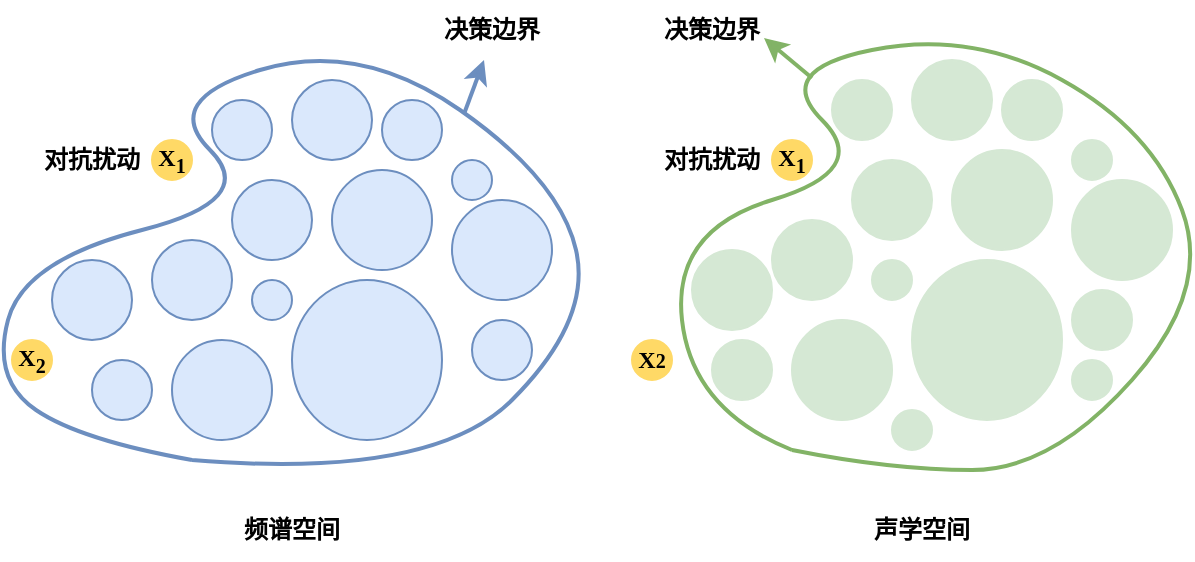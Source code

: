 <mxfile version="24.4.8" type="github">
  <diagram name="第 1 页" id="1KbhEXzSuvI97wwkLXDz">
    <mxGraphModel dx="842" dy="523" grid="0" gridSize="10" guides="1" tooltips="1" connect="1" arrows="1" fold="1" page="1" pageScale="1" pageWidth="827" pageHeight="1169" math="0" shadow="0">
      <root>
        <mxCell id="0" />
        <mxCell id="1" parent="0" />
        <mxCell id="-vQ6YhgY58RGX5Yvwsal-1" value="" style="curved=1;endArrow=none;html=1;rounded=0;endFill=0;fontStyle=0;fillColor=#dae8fc;strokeColor=#6c8ebf;strokeWidth=2;" edge="1" parent="1">
          <mxGeometry width="50" height="50" relative="1" as="geometry">
            <mxPoint x="204" y="260" as="sourcePoint" />
            <mxPoint x="204" y="260" as="targetPoint" />
            <Array as="points">
              <mxPoint x="148" y="250" />
              <mxPoint x="104" y="220" />
              <mxPoint x="120" y="160" />
              <mxPoint x="238" y="130" />
              <mxPoint x="188" y="80" />
              <mxPoint x="288" y="50" />
              <mxPoint x="388" y="120" />
              <mxPoint x="404" y="190" />
              <mxPoint x="324" y="270" />
            </Array>
          </mxGeometry>
        </mxCell>
        <mxCell id="-vQ6YhgY58RGX5Yvwsal-2" value="" style="curved=1;endArrow=none;html=1;rounded=0;endFill=0;fillColor=#d5e8d4;strokeColor=#82b366;strokeWidth=2;" edge="1" parent="1">
          <mxGeometry width="50" height="50" relative="1" as="geometry">
            <mxPoint x="504" y="255" as="sourcePoint" />
            <mxPoint x="504" y="255" as="targetPoint" />
            <Array as="points">
              <mxPoint x="454" y="235" />
              <mxPoint x="444" y="145" />
              <mxPoint x="544" y="115" />
              <mxPoint x="494" y="65" />
              <mxPoint x="594" y="45" />
              <mxPoint x="684" y="95" />
              <mxPoint x="714" y="175" />
              <mxPoint x="634" y="265" />
              <mxPoint x="554" y="265" />
            </Array>
          </mxGeometry>
        </mxCell>
        <mxCell id="-vQ6YhgY58RGX5Yvwsal-3" value="" style="ellipse;whiteSpace=wrap;html=1;fillColor=#dae8fc;strokeColor=#6c8ebf;" vertex="1" parent="1">
          <mxGeometry x="134" y="160" width="40" height="40" as="geometry" />
        </mxCell>
        <mxCell id="-vQ6YhgY58RGX5Yvwsal-4" value="" style="ellipse;whiteSpace=wrap;html=1;fillColor=#dae8fc;strokeColor=#6c8ebf;" vertex="1" parent="1">
          <mxGeometry x="194" y="200" width="50" height="50" as="geometry" />
        </mxCell>
        <mxCell id="-vQ6YhgY58RGX5Yvwsal-5" value="" style="ellipse;whiteSpace=wrap;html=1;fillColor=#dae8fc;strokeColor=#6c8ebf;" vertex="1" parent="1">
          <mxGeometry x="154" y="210" width="30" height="30" as="geometry" />
        </mxCell>
        <mxCell id="-vQ6YhgY58RGX5Yvwsal-6" value="" style="ellipse;whiteSpace=wrap;html=1;fillColor=#dae8fc;strokeColor=#6c8ebf;" vertex="1" parent="1">
          <mxGeometry x="184" y="150" width="40" height="40" as="geometry" />
        </mxCell>
        <mxCell id="-vQ6YhgY58RGX5Yvwsal-7" value="" style="ellipse;whiteSpace=wrap;html=1;fillColor=#dae8fc;strokeColor=#6c8ebf;" vertex="1" parent="1">
          <mxGeometry x="254" y="70" width="40" height="40" as="geometry" />
        </mxCell>
        <mxCell id="-vQ6YhgY58RGX5Yvwsal-8" value="" style="ellipse;whiteSpace=wrap;html=1;fillColor=#dae8fc;strokeColor=#6c8ebf;" vertex="1" parent="1">
          <mxGeometry x="214" y="80" width="30" height="30" as="geometry" />
        </mxCell>
        <mxCell id="-vQ6YhgY58RGX5Yvwsal-9" value="" style="ellipse;whiteSpace=wrap;html=1;fillColor=#dae8fc;strokeColor=#6c8ebf;" vertex="1" parent="1">
          <mxGeometry x="224" y="120" width="40" height="40" as="geometry" />
        </mxCell>
        <mxCell id="-vQ6YhgY58RGX5Yvwsal-10" value="" style="ellipse;whiteSpace=wrap;html=1;fillColor=#dae8fc;strokeColor=#6c8ebf;" vertex="1" parent="1">
          <mxGeometry x="254" y="170" width="75" height="80" as="geometry" />
        </mxCell>
        <mxCell id="-vQ6YhgY58RGX5Yvwsal-11" value="" style="ellipse;whiteSpace=wrap;html=1;fillColor=#dae8fc;strokeColor=#6c8ebf;" vertex="1" parent="1">
          <mxGeometry x="234" y="170" width="20" height="20" as="geometry" />
        </mxCell>
        <mxCell id="-vQ6YhgY58RGX5Yvwsal-12" value="" style="ellipse;whiteSpace=wrap;html=1;fillColor=#dae8fc;strokeColor=#6c8ebf;" vertex="1" parent="1">
          <mxGeometry x="274" y="115" width="50" height="50" as="geometry" />
        </mxCell>
        <mxCell id="-vQ6YhgY58RGX5Yvwsal-13" value="" style="ellipse;whiteSpace=wrap;html=1;fillColor=#dae8fc;strokeColor=#6c8ebf;" vertex="1" parent="1">
          <mxGeometry x="299" y="80" width="30" height="30" as="geometry" />
        </mxCell>
        <mxCell id="-vQ6YhgY58RGX5Yvwsal-14" value="" style="ellipse;whiteSpace=wrap;html=1;fillColor=#dae8fc;strokeColor=#6c8ebf;" vertex="1" parent="1">
          <mxGeometry x="334" y="130" width="50" height="50" as="geometry" />
        </mxCell>
        <mxCell id="-vQ6YhgY58RGX5Yvwsal-15" value="" style="ellipse;whiteSpace=wrap;html=1;fillColor=#dae8fc;strokeColor=#6c8ebf;" vertex="1" parent="1">
          <mxGeometry x="334" y="110" width="20" height="20" as="geometry" />
        </mxCell>
        <mxCell id="-vQ6YhgY58RGX5Yvwsal-16" value="X&lt;sub&gt;1&lt;/sub&gt;" style="ellipse;whiteSpace=wrap;html=1;fillColor=#FFD966;strokeColor=#FFD966;fontStyle=1;fontFamily=Times New Roman;" vertex="1" parent="1">
          <mxGeometry x="184" y="100" width="20" height="20" as="geometry" />
        </mxCell>
        <mxCell id="-vQ6YhgY58RGX5Yvwsal-18" value="" style="ellipse;whiteSpace=wrap;html=1;fillColor=#D5E8D4;strokeColor=#D5E8D4;" vertex="1" parent="1">
          <mxGeometry x="454" y="155" width="40" height="40" as="geometry" />
        </mxCell>
        <mxCell id="-vQ6YhgY58RGX5Yvwsal-19" value="" style="ellipse;whiteSpace=wrap;html=1;fillColor=#D5E8D4;strokeColor=#D5E8D4;" vertex="1" parent="1">
          <mxGeometry x="504" y="190" width="50" height="50" as="geometry" />
        </mxCell>
        <mxCell id="-vQ6YhgY58RGX5Yvwsal-20" value="" style="ellipse;whiteSpace=wrap;html=1;fillColor=#D5E8D4;strokeColor=#D5E8D4;" vertex="1" parent="1">
          <mxGeometry x="464" y="200" width="30" height="30" as="geometry" />
        </mxCell>
        <mxCell id="-vQ6YhgY58RGX5Yvwsal-21" value="" style="ellipse;whiteSpace=wrap;html=1;fillColor=#D5E8D4;strokeColor=#D5E8D4;" vertex="1" parent="1">
          <mxGeometry x="494" y="140" width="40" height="40" as="geometry" />
        </mxCell>
        <mxCell id="-vQ6YhgY58RGX5Yvwsal-22" value="" style="ellipse;whiteSpace=wrap;html=1;fillColor=#D5E8D4;strokeColor=#D5E8D4;" vertex="1" parent="1">
          <mxGeometry x="564" y="60" width="40" height="40" as="geometry" />
        </mxCell>
        <mxCell id="-vQ6YhgY58RGX5Yvwsal-23" value="" style="ellipse;whiteSpace=wrap;html=1;fillColor=#D5E8D4;strokeColor=#D5E8D4;" vertex="1" parent="1">
          <mxGeometry x="524" y="70" width="30" height="30" as="geometry" />
        </mxCell>
        <mxCell id="-vQ6YhgY58RGX5Yvwsal-24" value="" style="ellipse;whiteSpace=wrap;html=1;fillColor=#D5E8D4;strokeColor=#D5E8D4;" vertex="1" parent="1">
          <mxGeometry x="534" y="110" width="40" height="40" as="geometry" />
        </mxCell>
        <mxCell id="-vQ6YhgY58RGX5Yvwsal-25" value="" style="ellipse;whiteSpace=wrap;html=1;fillColor=#D5E8D4;strokeColor=#D5E8D4;" vertex="1" parent="1">
          <mxGeometry x="564" y="160" width="75" height="80" as="geometry" />
        </mxCell>
        <mxCell id="-vQ6YhgY58RGX5Yvwsal-26" value="" style="ellipse;whiteSpace=wrap;html=1;fillColor=#D5E8D4;strokeColor=#D5E8D4;" vertex="1" parent="1">
          <mxGeometry x="544" y="160" width="20" height="20" as="geometry" />
        </mxCell>
        <mxCell id="-vQ6YhgY58RGX5Yvwsal-27" value="" style="ellipse;whiteSpace=wrap;html=1;fillColor=#D5E8D4;strokeColor=#D5E8D4;" vertex="1" parent="1">
          <mxGeometry x="584" y="105" width="50" height="50" as="geometry" />
        </mxCell>
        <mxCell id="-vQ6YhgY58RGX5Yvwsal-28" value="" style="ellipse;whiteSpace=wrap;html=1;fillColor=#D5E8D4;strokeColor=#D5E8D4;" vertex="1" parent="1">
          <mxGeometry x="609" y="70" width="30" height="30" as="geometry" />
        </mxCell>
        <mxCell id="-vQ6YhgY58RGX5Yvwsal-29" value="" style="ellipse;whiteSpace=wrap;html=1;fillColor=#D5E8D4;strokeColor=#D5E8D4;" vertex="1" parent="1">
          <mxGeometry x="644" y="120" width="50" height="50" as="geometry" />
        </mxCell>
        <mxCell id="-vQ6YhgY58RGX5Yvwsal-30" value="" style="ellipse;whiteSpace=wrap;html=1;fillColor=#D5E8D4;strokeColor=#D5E8D4;" vertex="1" parent="1">
          <mxGeometry x="644" y="100" width="20" height="20" as="geometry" />
        </mxCell>
        <mxCell id="-vQ6YhgY58RGX5Yvwsal-33" value="" style="ellipse;whiteSpace=wrap;html=1;fillColor=#D5E8D4;strokeColor=#D5E8D4;" vertex="1" parent="1">
          <mxGeometry x="644" y="175" width="30" height="30" as="geometry" />
        </mxCell>
        <mxCell id="-vQ6YhgY58RGX5Yvwsal-34" value="" style="ellipse;whiteSpace=wrap;html=1;fillColor=#dae8fc;strokeColor=#6c8ebf;" vertex="1" parent="1">
          <mxGeometry x="344" y="190" width="30" height="30" as="geometry" />
        </mxCell>
        <mxCell id="-vQ6YhgY58RGX5Yvwsal-35" value="" style="ellipse;whiteSpace=wrap;html=1;fillColor=#D5E8D4;strokeColor=#D5E8D4;" vertex="1" parent="1">
          <mxGeometry x="554" y="235" width="20" height="20" as="geometry" />
        </mxCell>
        <mxCell id="-vQ6YhgY58RGX5Yvwsal-36" value="" style="ellipse;whiteSpace=wrap;html=1;fillColor=#D5E8D4;strokeColor=#D5E8D4;" vertex="1" parent="1">
          <mxGeometry x="644" y="210" width="20" height="20" as="geometry" />
        </mxCell>
        <mxCell id="-vQ6YhgY58RGX5Yvwsal-37" value="X&lt;sub&gt;1&lt;/sub&gt;" style="ellipse;whiteSpace=wrap;html=1;fillColor=#FFD966;strokeColor=#FFD966;fontStyle=1;fontFamily=Times New Roman;" vertex="1" parent="1">
          <mxGeometry x="494" y="100" width="20" height="20" as="geometry" />
        </mxCell>
        <mxCell id="-vQ6YhgY58RGX5Yvwsal-38" value="X&lt;span style=&quot;font-size: 10px;&quot;&gt;2&lt;/span&gt;" style="ellipse;whiteSpace=wrap;html=1;fillColor=#FFD966;strokeColor=#FFD966;fontStyle=1;fontFamily=Times New Roman;" vertex="1" parent="1">
          <mxGeometry x="424" y="200" width="20" height="20" as="geometry" />
        </mxCell>
        <mxCell id="-vQ6YhgY58RGX5Yvwsal-39" value="X&lt;sub&gt;2&lt;/sub&gt;" style="ellipse;whiteSpace=wrap;html=1;fillColor=#FFD966;strokeColor=#FFD966;fontStyle=1;fontFamily=Times New Roman;" vertex="1" parent="1">
          <mxGeometry x="114" y="200" width="20" height="20" as="geometry" />
        </mxCell>
        <mxCell id="-vQ6YhgY58RGX5Yvwsal-40" value="&lt;b&gt;频谱空间&lt;/b&gt;" style="text;html=1;align=center;verticalAlign=middle;whiteSpace=wrap;rounded=0;" vertex="1" parent="1">
          <mxGeometry x="224" y="280" width="60" height="30" as="geometry" />
        </mxCell>
        <mxCell id="-vQ6YhgY58RGX5Yvwsal-41" value="&lt;b&gt;声学空间&lt;/b&gt;" style="text;html=1;align=center;verticalAlign=middle;whiteSpace=wrap;rounded=0;" vertex="1" parent="1">
          <mxGeometry x="539" y="280" width="60" height="30" as="geometry" />
        </mxCell>
        <mxCell id="-vQ6YhgY58RGX5Yvwsal-42" value="&lt;b&gt;对抗扰动&lt;/b&gt;" style="text;html=1;align=center;verticalAlign=middle;whiteSpace=wrap;rounded=0;" vertex="1" parent="1">
          <mxGeometry x="124" y="95" width="60" height="30" as="geometry" />
        </mxCell>
        <mxCell id="-vQ6YhgY58RGX5Yvwsal-43" value="&lt;b&gt;对抗扰动&lt;/b&gt;" style="text;html=1;align=center;verticalAlign=middle;whiteSpace=wrap;rounded=0;" vertex="1" parent="1">
          <mxGeometry x="434" y="95" width="60" height="30" as="geometry" />
        </mxCell>
        <mxCell id="-vQ6YhgY58RGX5Yvwsal-45" value="" style="endArrow=classic;html=1;rounded=0;strokeWidth=2;fillColor=#dae8fc;strokeColor=#6c8ebf;" edge="1" parent="1">
          <mxGeometry width="50" height="50" relative="1" as="geometry">
            <mxPoint x="340" y="87" as="sourcePoint" />
            <mxPoint x="350" y="60" as="targetPoint" />
          </mxGeometry>
        </mxCell>
        <mxCell id="-vQ6YhgY58RGX5Yvwsal-46" value="" style="endArrow=classic;html=1;rounded=0;strokeWidth=2;fillColor=#d5e8d4;strokeColor=#82b366;" edge="1" parent="1">
          <mxGeometry width="50" height="50" relative="1" as="geometry">
            <mxPoint x="514" y="69" as="sourcePoint" />
            <mxPoint x="490" y="49" as="targetPoint" />
          </mxGeometry>
        </mxCell>
        <mxCell id="-vQ6YhgY58RGX5Yvwsal-47" value="&lt;b&gt;决策边界&lt;/b&gt;" style="text;html=1;align=center;verticalAlign=middle;whiteSpace=wrap;rounded=0;" vertex="1" parent="1">
          <mxGeometry x="324" y="30" width="60" height="30" as="geometry" />
        </mxCell>
        <mxCell id="-vQ6YhgY58RGX5Yvwsal-48" value="&lt;b&gt;决策边界&lt;/b&gt;" style="text;html=1;align=center;verticalAlign=middle;whiteSpace=wrap;rounded=0;" vertex="1" parent="1">
          <mxGeometry x="434" y="30" width="60" height="30" as="geometry" />
        </mxCell>
      </root>
    </mxGraphModel>
  </diagram>
</mxfile>

